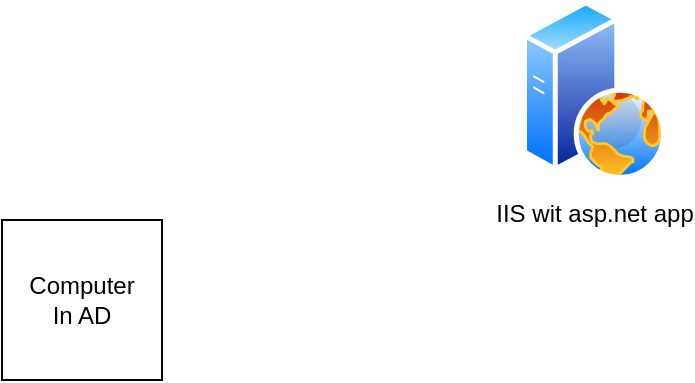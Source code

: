 <mxfile version="17.4.3" type="github">
  <diagram id="q2lm2LufPUnqBylVKAs6" name="Page-1">
    <mxGraphModel dx="988" dy="356" grid="1" gridSize="10" guides="1" tooltips="1" connect="1" arrows="1" fold="1" page="1" pageScale="1" pageWidth="827" pageHeight="1169" math="0" shadow="0">
      <root>
        <mxCell id="0" />
        <mxCell id="1" parent="0" />
        <mxCell id="P8LPHrWzFE8qcMjb3-0s-1" value="Computer&lt;br&gt;In AD" style="whiteSpace=wrap;html=1;aspect=fixed;" vertex="1" parent="1">
          <mxGeometry x="150" y="180" width="80" height="80" as="geometry" />
        </mxCell>
        <mxCell id="P8LPHrWzFE8qcMjb3-0s-5" value="IIS wit asp.net app" style="aspect=fixed;perimeter=ellipsePerimeter;html=1;align=center;shadow=0;dashed=0;spacingTop=3;image;image=img/lib/active_directory/web_server.svg;" vertex="1" parent="1">
          <mxGeometry x="410" y="70" width="72" height="90" as="geometry" />
        </mxCell>
      </root>
    </mxGraphModel>
  </diagram>
</mxfile>
